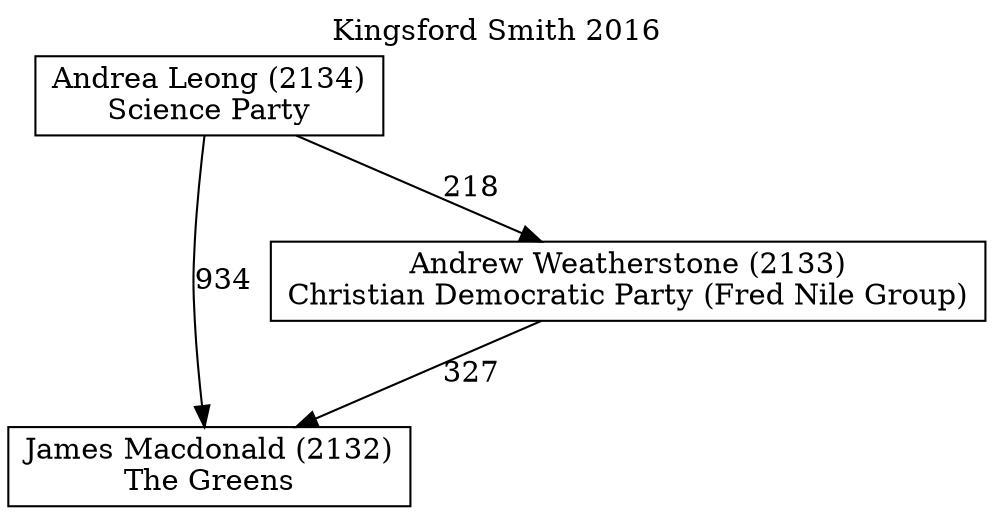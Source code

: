 // House preference flow
digraph "James Macdonald (2132)_Kingsford Smith_2016" {
	graph [label="Kingsford Smith 2016" labelloc=t mclimit=10]
	node [shape=box]
	"James Macdonald (2132)" [label="James Macdonald (2132)
The Greens"]
	"Andrea Leong (2134)" [label="Andrea Leong (2134)
Science Party"]
	"Andrew Weatherstone (2133)" [label="Andrew Weatherstone (2133)
Christian Democratic Party (Fred Nile Group)"]
	"Andrea Leong (2134)" -> "Andrew Weatherstone (2133)" [label=218]
	"Andrew Weatherstone (2133)" -> "James Macdonald (2132)" [label=327]
	"Andrea Leong (2134)" -> "James Macdonald (2132)" [label=934]
}
